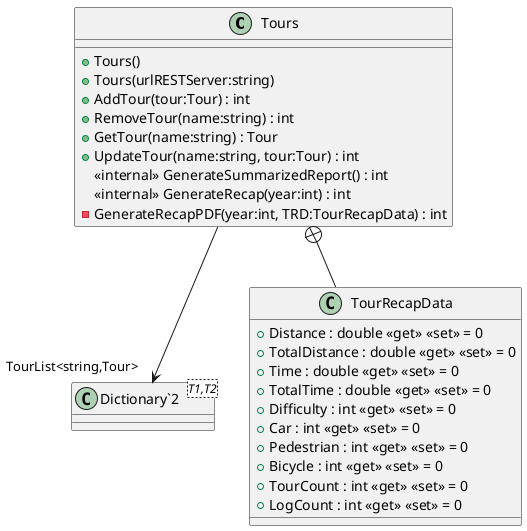 @startuml
class Tours {
    + Tours()
    + Tours(urlRESTServer:string)
    + AddTour(tour:Tour) : int
    + RemoveTour(name:string) : int
    + GetTour(name:string) : Tour
    + UpdateTour(name:string, tour:Tour) : int
    <<internal>> GenerateSummarizedReport() : int
    <<internal>> GenerateRecap(year:int) : int
    - GenerateRecapPDF(year:int, TRD:TourRecapData) : int
}
class "Dictionary`2"<T1,T2> {
}
class TourRecapData {
    + Distance : double <<get>> <<set>> = 0
    + TotalDistance : double <<get>> <<set>> = 0
    + Time : double <<get>> <<set>> = 0
    + TotalTime : double <<get>> <<set>> = 0
    + Difficulty : int <<get>> <<set>> = 0
    + Car : int <<get>> <<set>> = 0
    + Pedestrian : int <<get>> <<set>> = 0
    + Bicycle : int <<get>> <<set>> = 0
    + TourCount : int <<get>> <<set>> = 0
    + LogCount : int <<get>> <<set>> = 0
}
Tours --> "TourList<string,Tour>" "Dictionary`2"
Tours +-- TourRecapData
@enduml
